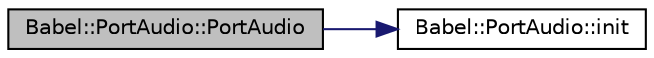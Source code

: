 digraph "Babel::PortAudio::PortAudio"
{
 // LATEX_PDF_SIZE
  edge [fontname="Helvetica",fontsize="10",labelfontname="Helvetica",labelfontsize="10"];
  node [fontname="Helvetica",fontsize="10",shape=record];
  rankdir="LR";
  Node1 [label="Babel::PortAudio::PortAudio",height=0.2,width=0.4,color="black", fillcolor="grey75", style="filled", fontcolor="black",tooltip=" "];
  Node1 -> Node2 [color="midnightblue",fontsize="10",style="solid",fontname="Helvetica"];
  Node2 [label="Babel::PortAudio::init",height=0.2,width=0.4,color="black", fillcolor="white", style="filled",URL="$classBabel_1_1PortAudio.html#a25a9d2ac28d707855950046d14a8216c",tooltip=" "];
}
